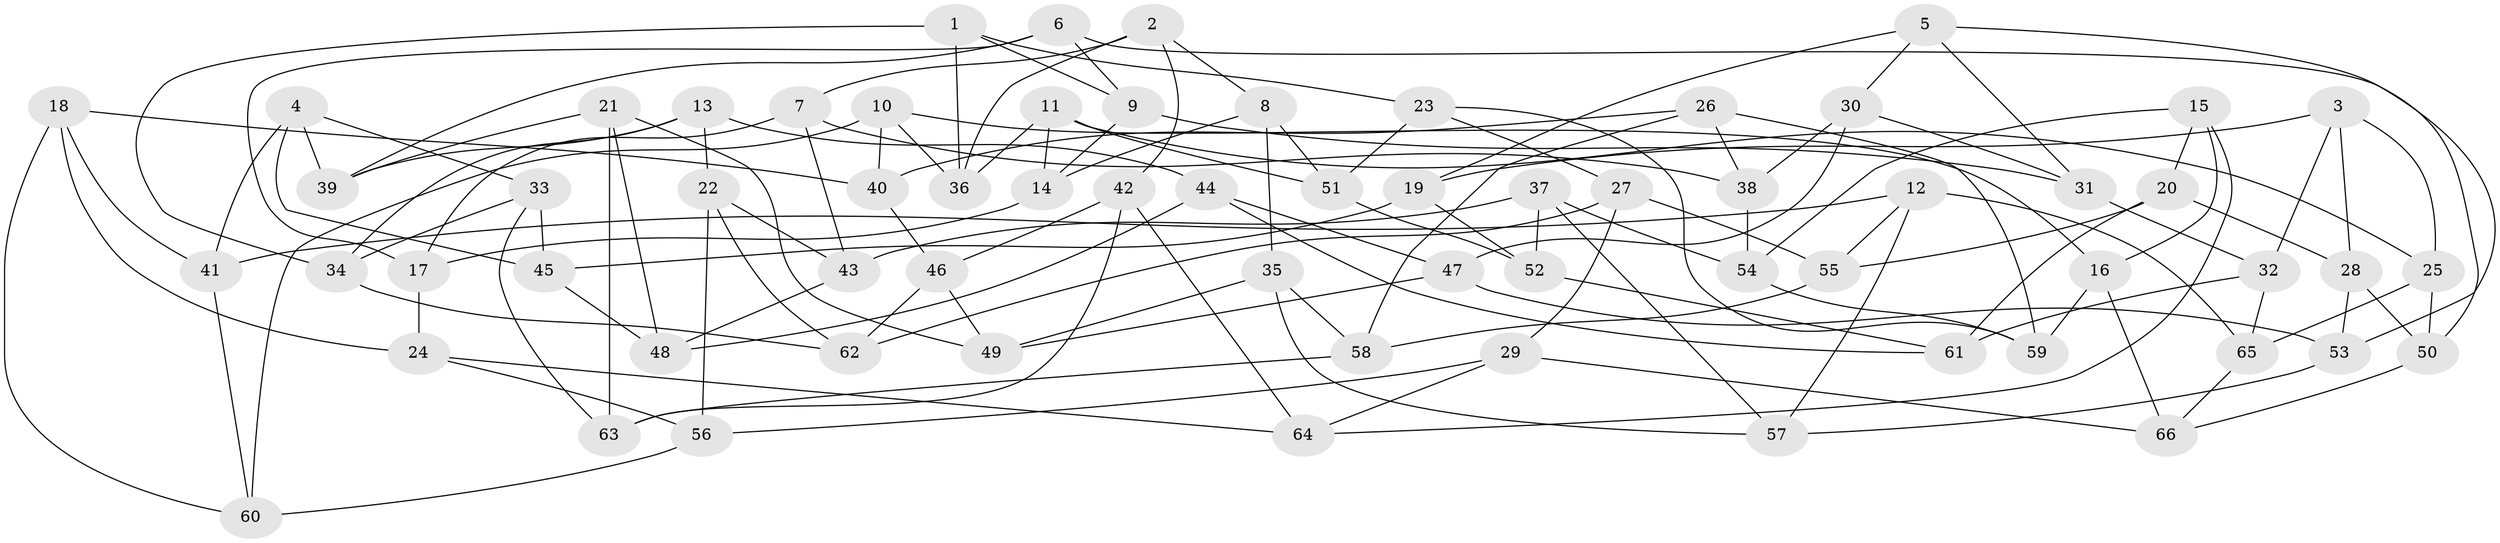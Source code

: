 // Generated by graph-tools (version 1.1) at 2025/16/03/09/25 04:16:20]
// undirected, 66 vertices, 132 edges
graph export_dot {
graph [start="1"]
  node [color=gray90,style=filled];
  1;
  2;
  3;
  4;
  5;
  6;
  7;
  8;
  9;
  10;
  11;
  12;
  13;
  14;
  15;
  16;
  17;
  18;
  19;
  20;
  21;
  22;
  23;
  24;
  25;
  26;
  27;
  28;
  29;
  30;
  31;
  32;
  33;
  34;
  35;
  36;
  37;
  38;
  39;
  40;
  41;
  42;
  43;
  44;
  45;
  46;
  47;
  48;
  49;
  50;
  51;
  52;
  53;
  54;
  55;
  56;
  57;
  58;
  59;
  60;
  61;
  62;
  63;
  64;
  65;
  66;
  1 -- 34;
  1 -- 9;
  1 -- 23;
  1 -- 36;
  2 -- 42;
  2 -- 8;
  2 -- 7;
  2 -- 36;
  3 -- 25;
  3 -- 19;
  3 -- 32;
  3 -- 28;
  4 -- 33;
  4 -- 39;
  4 -- 41;
  4 -- 45;
  5 -- 30;
  5 -- 31;
  5 -- 19;
  5 -- 53;
  6 -- 39;
  6 -- 9;
  6 -- 50;
  6 -- 17;
  7 -- 38;
  7 -- 43;
  7 -- 17;
  8 -- 35;
  8 -- 14;
  8 -- 51;
  9 -- 31;
  9 -- 14;
  10 -- 60;
  10 -- 40;
  10 -- 36;
  10 -- 16;
  11 -- 51;
  11 -- 36;
  11 -- 14;
  11 -- 25;
  12 -- 57;
  12 -- 41;
  12 -- 65;
  12 -- 55;
  13 -- 34;
  13 -- 39;
  13 -- 22;
  13 -- 44;
  14 -- 17;
  15 -- 20;
  15 -- 16;
  15 -- 54;
  15 -- 64;
  16 -- 59;
  16 -- 66;
  17 -- 24;
  18 -- 24;
  18 -- 41;
  18 -- 40;
  18 -- 60;
  19 -- 45;
  19 -- 52;
  20 -- 28;
  20 -- 55;
  20 -- 61;
  21 -- 39;
  21 -- 49;
  21 -- 48;
  21 -- 63;
  22 -- 43;
  22 -- 62;
  22 -- 56;
  23 -- 51;
  23 -- 59;
  23 -- 27;
  24 -- 56;
  24 -- 64;
  25 -- 65;
  25 -- 50;
  26 -- 58;
  26 -- 40;
  26 -- 38;
  26 -- 59;
  27 -- 62;
  27 -- 55;
  27 -- 29;
  28 -- 53;
  28 -- 50;
  29 -- 64;
  29 -- 56;
  29 -- 66;
  30 -- 47;
  30 -- 31;
  30 -- 38;
  31 -- 32;
  32 -- 65;
  32 -- 61;
  33 -- 45;
  33 -- 34;
  33 -- 63;
  34 -- 62;
  35 -- 58;
  35 -- 57;
  35 -- 49;
  37 -- 54;
  37 -- 43;
  37 -- 52;
  37 -- 57;
  38 -- 54;
  40 -- 46;
  41 -- 60;
  42 -- 46;
  42 -- 63;
  42 -- 64;
  43 -- 48;
  44 -- 48;
  44 -- 61;
  44 -- 47;
  45 -- 48;
  46 -- 62;
  46 -- 49;
  47 -- 53;
  47 -- 49;
  50 -- 66;
  51 -- 52;
  52 -- 61;
  53 -- 57;
  54 -- 59;
  55 -- 58;
  56 -- 60;
  58 -- 63;
  65 -- 66;
}
